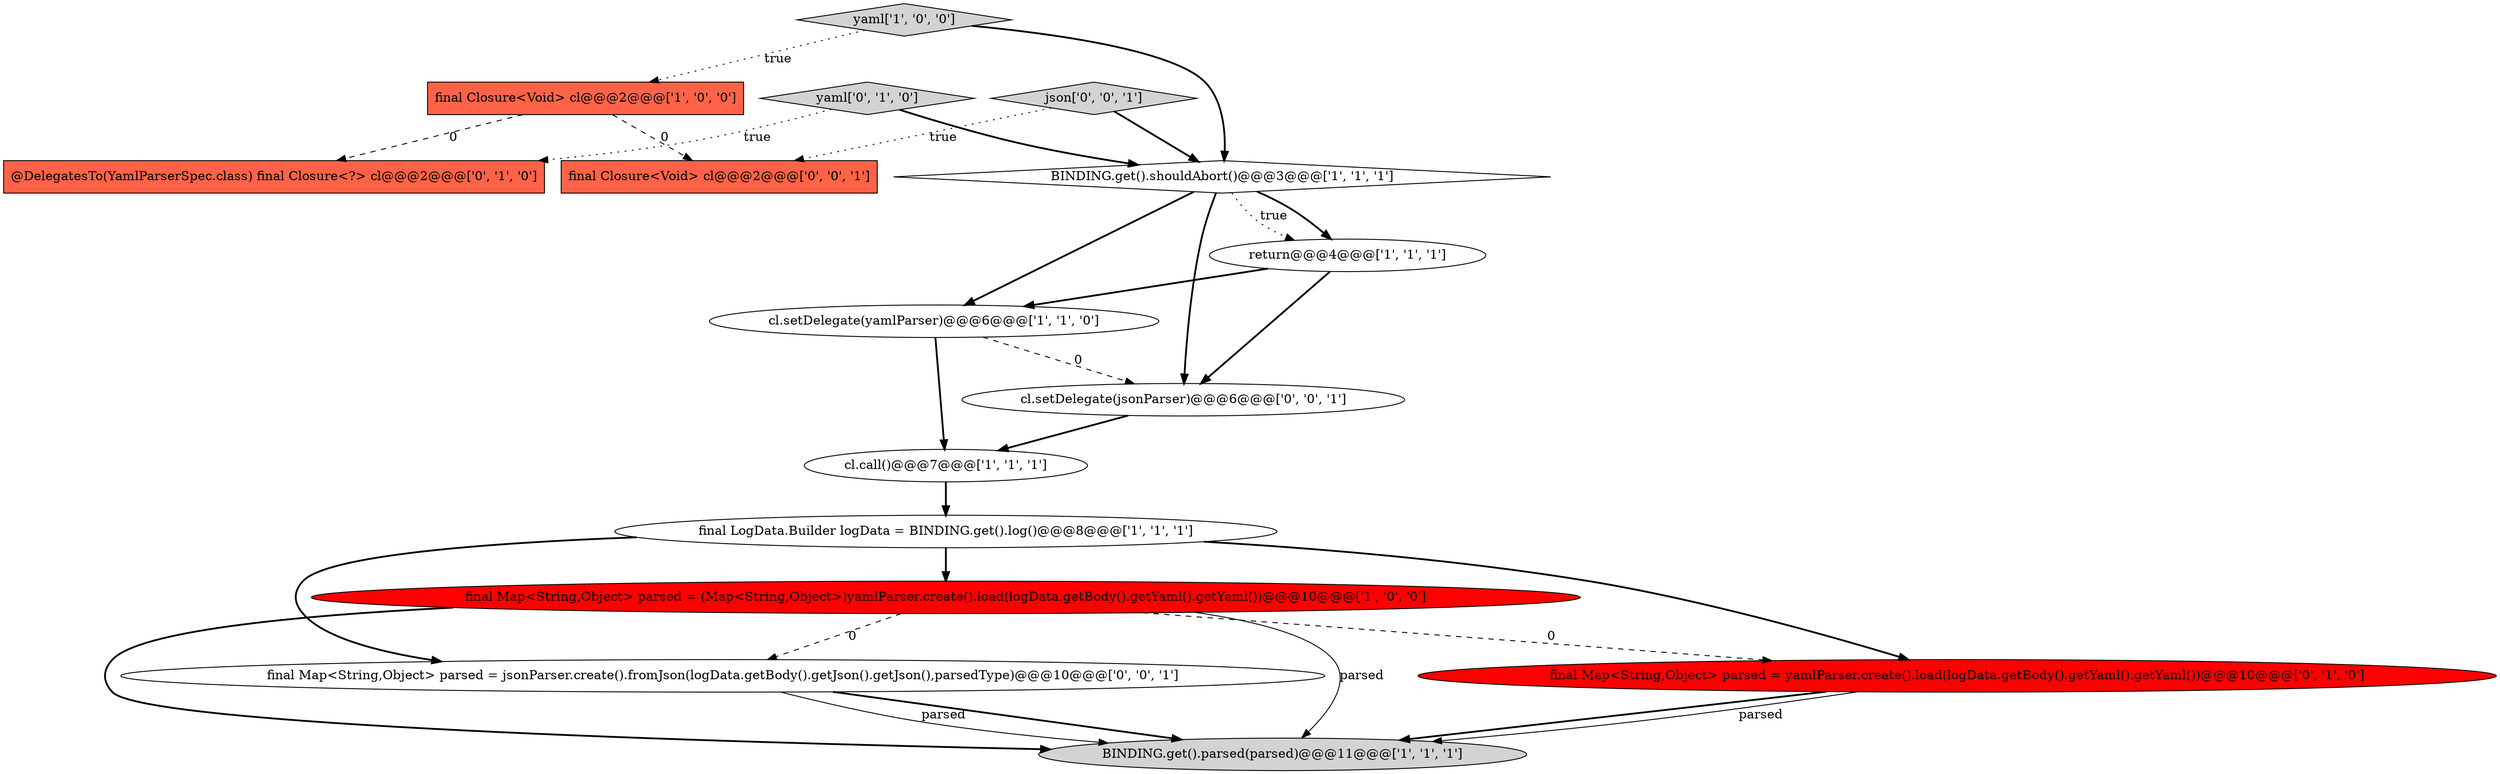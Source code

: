digraph {
4 [style = filled, label = "return@@@4@@@['1', '1', '1']", fillcolor = white, shape = ellipse image = "AAA0AAABBB1BBB"];
15 [style = filled, label = "cl.setDelegate(jsonParser)@@@6@@@['0', '0', '1']", fillcolor = white, shape = ellipse image = "AAA0AAABBB3BBB"];
6 [style = filled, label = "BINDING.get().shouldAbort()@@@3@@@['1', '1', '1']", fillcolor = white, shape = diamond image = "AAA0AAABBB1BBB"];
7 [style = filled, label = "final Map<String,Object> parsed = (Map<String,Object>)yamlParser.create().load(logData.getBody().getYaml().getYaml())@@@10@@@['1', '0', '0']", fillcolor = red, shape = ellipse image = "AAA1AAABBB1BBB"];
9 [style = filled, label = "yaml['0', '1', '0']", fillcolor = lightgray, shape = diamond image = "AAA0AAABBB2BBB"];
13 [style = filled, label = "json['0', '0', '1']", fillcolor = lightgray, shape = diamond image = "AAA0AAABBB3BBB"];
3 [style = filled, label = "final LogData.Builder logData = BINDING.get().log()@@@8@@@['1', '1', '1']", fillcolor = white, shape = ellipse image = "AAA0AAABBB1BBB"];
0 [style = filled, label = "BINDING.get().parsed(parsed)@@@11@@@['1', '1', '1']", fillcolor = lightgray, shape = ellipse image = "AAA0AAABBB1BBB"];
2 [style = filled, label = "final Closure<Void> cl@@@2@@@['1', '0', '0']", fillcolor = tomato, shape = box image = "AAA1AAABBB1BBB"];
8 [style = filled, label = "cl.setDelegate(yamlParser)@@@6@@@['1', '1', '0']", fillcolor = white, shape = ellipse image = "AAA0AAABBB1BBB"];
5 [style = filled, label = "cl.call()@@@7@@@['1', '1', '1']", fillcolor = white, shape = ellipse image = "AAA0AAABBB1BBB"];
12 [style = filled, label = "final Closure<Void> cl@@@2@@@['0', '0', '1']", fillcolor = tomato, shape = box image = "AAA0AAABBB3BBB"];
10 [style = filled, label = "@DelegatesTo(YamlParserSpec.class) final Closure<?> cl@@@2@@@['0', '1', '0']", fillcolor = tomato, shape = box image = "AAA1AAABBB2BBB"];
1 [style = filled, label = "yaml['1', '0', '0']", fillcolor = lightgray, shape = diamond image = "AAA0AAABBB1BBB"];
14 [style = filled, label = "final Map<String,Object> parsed = jsonParser.create().fromJson(logData.getBody().getJson().getJson(),parsedType)@@@10@@@['0', '0', '1']", fillcolor = white, shape = ellipse image = "AAA0AAABBB3BBB"];
11 [style = filled, label = "final Map<String,Object> parsed = yamlParser.create().load(logData.getBody().getYaml().getYaml())@@@10@@@['0', '1', '0']", fillcolor = red, shape = ellipse image = "AAA1AAABBB2BBB"];
5->3 [style = bold, label=""];
13->12 [style = dotted, label="true"];
7->14 [style = dashed, label="0"];
8->15 [style = dashed, label="0"];
3->14 [style = bold, label=""];
4->15 [style = bold, label=""];
3->11 [style = bold, label=""];
7->11 [style = dashed, label="0"];
7->0 [style = bold, label=""];
15->5 [style = bold, label=""];
6->15 [style = bold, label=""];
9->6 [style = bold, label=""];
2->10 [style = dashed, label="0"];
6->4 [style = bold, label=""];
2->12 [style = dashed, label="0"];
11->0 [style = bold, label=""];
1->6 [style = bold, label=""];
7->0 [style = solid, label="parsed"];
6->4 [style = dotted, label="true"];
8->5 [style = bold, label=""];
3->7 [style = bold, label=""];
14->0 [style = bold, label=""];
6->8 [style = bold, label=""];
4->8 [style = bold, label=""];
13->6 [style = bold, label=""];
1->2 [style = dotted, label="true"];
11->0 [style = solid, label="parsed"];
9->10 [style = dotted, label="true"];
14->0 [style = solid, label="parsed"];
}

